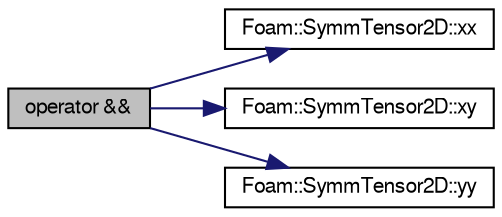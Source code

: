 digraph "operator &amp;&amp;"
{
  bgcolor="transparent";
  edge [fontname="FreeSans",fontsize="10",labelfontname="FreeSans",labelfontsize="10"];
  node [fontname="FreeSans",fontsize="10",shape=record];
  rankdir="LR";
  Node127605 [label="operator &&",height=0.2,width=0.4,color="black", fillcolor="grey75", style="filled", fontcolor="black"];
  Node127605 -> Node127606 [color="midnightblue",fontsize="10",style="solid",fontname="FreeSans"];
  Node127606 [label="Foam::SymmTensor2D::xx",height=0.2,width=0.4,color="black",URL="$a28314.html#a1b97c7c1ed81b4fb23da8dcb71a8cd2a"];
  Node127605 -> Node127607 [color="midnightblue",fontsize="10",style="solid",fontname="FreeSans"];
  Node127607 [label="Foam::SymmTensor2D::xy",height=0.2,width=0.4,color="black",URL="$a28314.html#aab470ae2a5eeac8c33a7b6abac6b39b3"];
  Node127605 -> Node127608 [color="midnightblue",fontsize="10",style="solid",fontname="FreeSans"];
  Node127608 [label="Foam::SymmTensor2D::yy",height=0.2,width=0.4,color="black",URL="$a28314.html#aba9d77023a5662b9c2d3639d5de555a0"];
}
